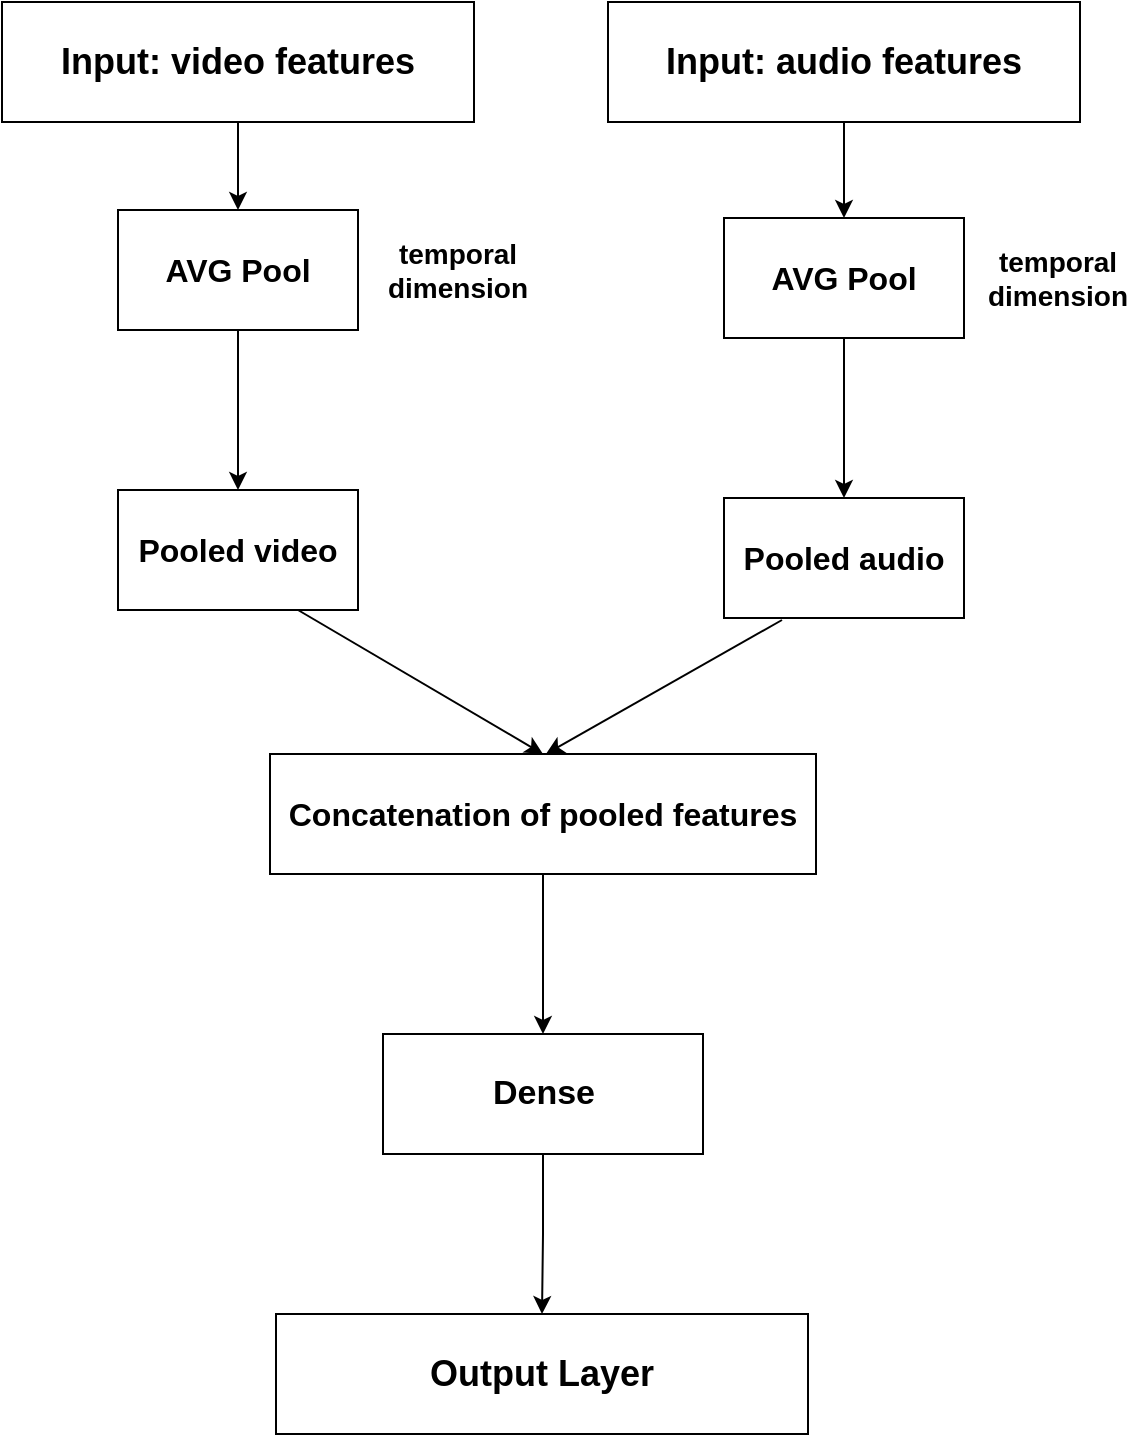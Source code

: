 <mxfile version="24.3.0" type="device">
  <diagram name="Seite-1" id="efW7UqVlO1dVeLcxlnHj">
    <mxGraphModel dx="1434" dy="794" grid="0" gridSize="10" guides="1" tooltips="1" connect="1" arrows="1" fold="1" page="1" pageScale="1" pageWidth="1169" pageHeight="1654" math="0" shadow="0">
      <root>
        <mxCell id="0" />
        <mxCell id="1" parent="0" />
        <mxCell id="rMOUCZnEWzfUyHHhB_26-4" value="" style="edgeStyle=orthogonalEdgeStyle;rounded=0;orthogonalLoop=1;jettySize=auto;html=1;" edge="1" parent="1" source="rMOUCZnEWzfUyHHhB_26-1" target="rMOUCZnEWzfUyHHhB_26-3">
          <mxGeometry relative="1" as="geometry" />
        </mxCell>
        <mxCell id="rMOUCZnEWzfUyHHhB_26-1" value="&lt;font size=&quot;1&quot;&gt;&lt;b style=&quot;font-size: 18px;&quot;&gt;Input: video features&lt;/b&gt;&lt;/font&gt;" style="rounded=0;whiteSpace=wrap;html=1;" vertex="1" parent="1">
          <mxGeometry x="303" y="96" width="236" height="60" as="geometry" />
        </mxCell>
        <mxCell id="rMOUCZnEWzfUyHHhB_26-6" value="" style="edgeStyle=orthogonalEdgeStyle;rounded=0;orthogonalLoop=1;jettySize=auto;html=1;" edge="1" parent="1" source="rMOUCZnEWzfUyHHhB_26-2" target="rMOUCZnEWzfUyHHhB_26-5">
          <mxGeometry relative="1" as="geometry" />
        </mxCell>
        <mxCell id="rMOUCZnEWzfUyHHhB_26-2" value="&lt;font size=&quot;1&quot;&gt;&lt;b style=&quot;font-size: 18px;&quot;&gt;Input: audio features&lt;/b&gt;&lt;/font&gt;" style="rounded=0;whiteSpace=wrap;html=1;" vertex="1" parent="1">
          <mxGeometry x="606" y="96" width="236" height="60" as="geometry" />
        </mxCell>
        <mxCell id="rMOUCZnEWzfUyHHhB_26-10" value="" style="edgeStyle=orthogonalEdgeStyle;rounded=0;orthogonalLoop=1;jettySize=auto;html=1;" edge="1" parent="1" source="rMOUCZnEWzfUyHHhB_26-3" target="rMOUCZnEWzfUyHHhB_26-9">
          <mxGeometry relative="1" as="geometry" />
        </mxCell>
        <mxCell id="rMOUCZnEWzfUyHHhB_26-3" value="&lt;b&gt;&lt;font style=&quot;font-size: 16px;&quot;&gt;AVG Pool&lt;/font&gt;&lt;/b&gt;" style="whiteSpace=wrap;html=1;rounded=0;" vertex="1" parent="1">
          <mxGeometry x="361" y="200" width="120" height="60" as="geometry" />
        </mxCell>
        <mxCell id="rMOUCZnEWzfUyHHhB_26-12" value="" style="edgeStyle=orthogonalEdgeStyle;rounded=0;orthogonalLoop=1;jettySize=auto;html=1;" edge="1" parent="1" source="rMOUCZnEWzfUyHHhB_26-5" target="rMOUCZnEWzfUyHHhB_26-11">
          <mxGeometry relative="1" as="geometry" />
        </mxCell>
        <mxCell id="rMOUCZnEWzfUyHHhB_26-5" value="&lt;font style=&quot;font-size: 16px;&quot;&gt;&lt;b&gt;&lt;font style=&quot;font-size: 16px;&quot;&gt;AVG Pool&lt;/font&gt;&lt;/b&gt;&lt;/font&gt;" style="whiteSpace=wrap;html=1;rounded=0;" vertex="1" parent="1">
          <mxGeometry x="664" y="204" width="120" height="60" as="geometry" />
        </mxCell>
        <mxCell id="rMOUCZnEWzfUyHHhB_26-7" value="&lt;font style=&quot;font-size: 14px;&quot;&gt;&lt;b&gt;temporal dimension&lt;/b&gt;&lt;/font&gt;" style="text;html=1;align=center;verticalAlign=middle;whiteSpace=wrap;rounded=0;" vertex="1" parent="1">
          <mxGeometry x="791" y="206" width="80" height="56" as="geometry" />
        </mxCell>
        <mxCell id="rMOUCZnEWzfUyHHhB_26-8" value="&lt;font style=&quot;font-size: 14px;&quot;&gt;&lt;b&gt;temporal dimension&lt;/b&gt;&lt;/font&gt;" style="text;html=1;align=center;verticalAlign=middle;whiteSpace=wrap;rounded=0;" vertex="1" parent="1">
          <mxGeometry x="491" y="202" width="80" height="56" as="geometry" />
        </mxCell>
        <mxCell id="rMOUCZnEWzfUyHHhB_26-14" style="rounded=0;orthogonalLoop=1;jettySize=auto;html=1;exitX=0.75;exitY=1;exitDx=0;exitDy=0;entryX=0.5;entryY=0;entryDx=0;entryDy=0;" edge="1" parent="1" source="rMOUCZnEWzfUyHHhB_26-9" target="rMOUCZnEWzfUyHHhB_26-13">
          <mxGeometry relative="1" as="geometry" />
        </mxCell>
        <mxCell id="rMOUCZnEWzfUyHHhB_26-9" value="&lt;font style=&quot;font-size: 16px;&quot;&gt;&lt;b&gt;Pooled video&lt;br&gt;&lt;/b&gt;&lt;/font&gt;" style="whiteSpace=wrap;html=1;rounded=0;" vertex="1" parent="1">
          <mxGeometry x="361" y="340" width="120" height="60" as="geometry" />
        </mxCell>
        <mxCell id="rMOUCZnEWzfUyHHhB_26-15" style="rounded=0;orthogonalLoop=1;jettySize=auto;html=1;exitX=0.25;exitY=1;exitDx=0;exitDy=0;" edge="1" parent="1">
          <mxGeometry relative="1" as="geometry">
            <mxPoint x="575" y="472" as="targetPoint" />
            <mxPoint x="693" y="405" as="sourcePoint" />
          </mxGeometry>
        </mxCell>
        <mxCell id="rMOUCZnEWzfUyHHhB_26-11" value="&lt;font style=&quot;font-size: 16px;&quot;&gt;&lt;b&gt;Pooled audio&lt;br&gt;&lt;/b&gt;&lt;/font&gt;" style="whiteSpace=wrap;html=1;rounded=0;" vertex="1" parent="1">
          <mxGeometry x="664" y="344" width="120" height="60" as="geometry" />
        </mxCell>
        <mxCell id="rMOUCZnEWzfUyHHhB_26-17" value="" style="edgeStyle=orthogonalEdgeStyle;rounded=0;orthogonalLoop=1;jettySize=auto;html=1;" edge="1" parent="1" source="rMOUCZnEWzfUyHHhB_26-13" target="rMOUCZnEWzfUyHHhB_26-16">
          <mxGeometry relative="1" as="geometry" />
        </mxCell>
        <mxCell id="rMOUCZnEWzfUyHHhB_26-13" value="&lt;b style=&quot;font-size: 16px;&quot;&gt;Concatenation of pooled features&lt;br&gt;&lt;/b&gt;" style="rounded=0;whiteSpace=wrap;html=1;" vertex="1" parent="1">
          <mxGeometry x="437" y="472" width="273" height="60" as="geometry" />
        </mxCell>
        <mxCell id="rMOUCZnEWzfUyHHhB_26-19" value="" style="edgeStyle=orthogonalEdgeStyle;rounded=0;orthogonalLoop=1;jettySize=auto;html=1;" edge="1" parent="1" source="rMOUCZnEWzfUyHHhB_26-16" target="rMOUCZnEWzfUyHHhB_26-18">
          <mxGeometry relative="1" as="geometry" />
        </mxCell>
        <mxCell id="rMOUCZnEWzfUyHHhB_26-16" value="&lt;font size=&quot;1&quot;&gt;&lt;b style=&quot;font-size: 17px;&quot;&gt;Dense&lt;/b&gt;&lt;/font&gt;" style="rounded=0;whiteSpace=wrap;html=1;" vertex="1" parent="1">
          <mxGeometry x="493.5" y="612" width="160" height="60" as="geometry" />
        </mxCell>
        <mxCell id="rMOUCZnEWzfUyHHhB_26-18" value="&lt;font style=&quot;font-size: 18px;&quot;&gt;&lt;b&gt;Output Layer&lt;br&gt;&lt;/b&gt;&lt;/font&gt;" style="rounded=0;whiteSpace=wrap;html=1;" vertex="1" parent="1">
          <mxGeometry x="440" y="752" width="266" height="60" as="geometry" />
        </mxCell>
      </root>
    </mxGraphModel>
  </diagram>
</mxfile>
